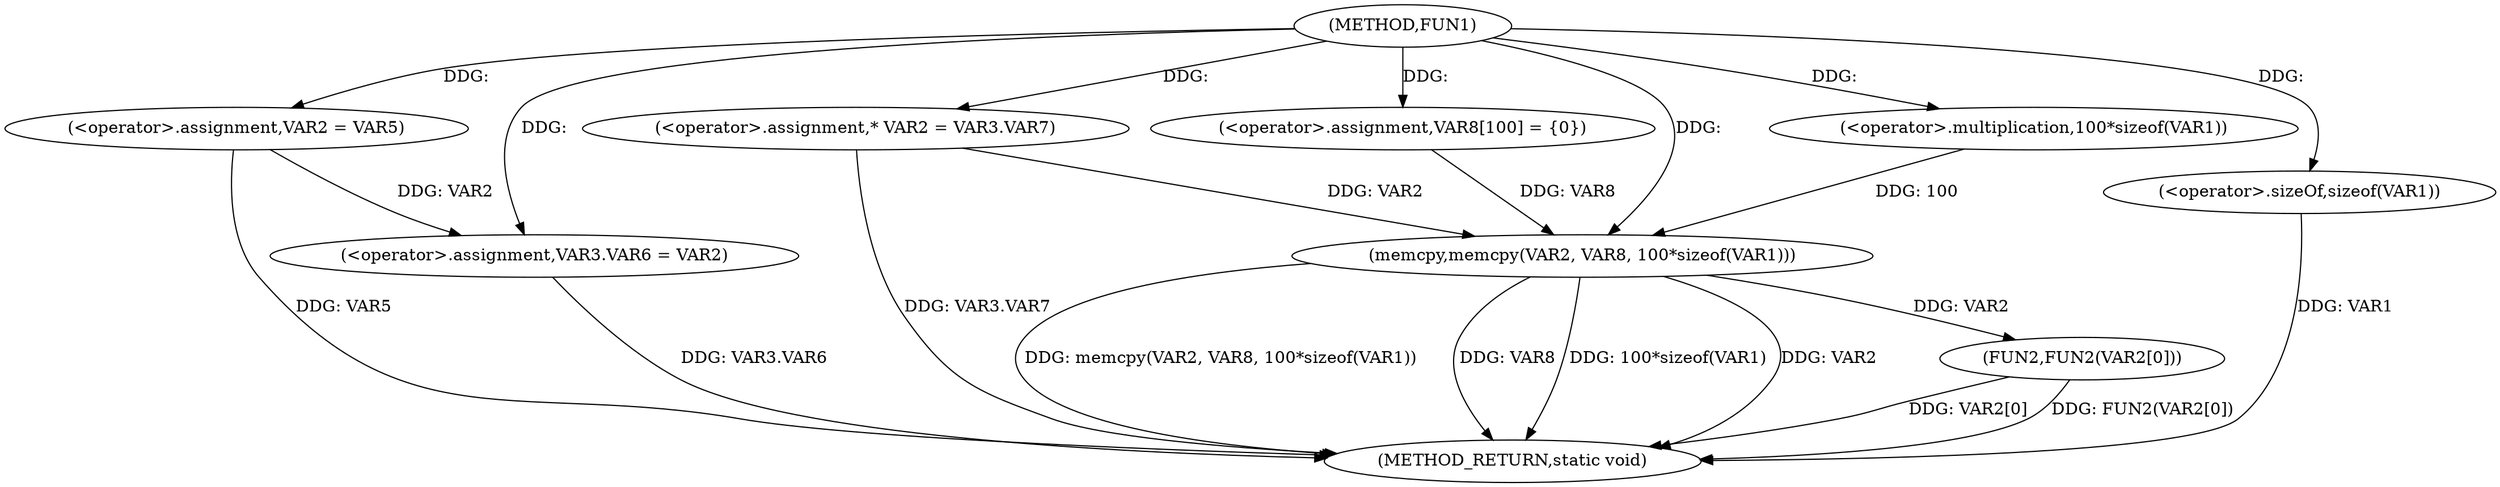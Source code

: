 digraph FUN1 {  
"1000100" [label = "(METHOD,FUN1)" ]
"1000136" [label = "(METHOD_RETURN,static void)" ]
"1000106" [label = "(<operator>.assignment,VAR2 = VAR5)" ]
"1000109" [label = "(<operator>.assignment,VAR3.VAR6 = VAR2)" ]
"1000116" [label = "(<operator>.assignment,* VAR2 = VAR3.VAR7)" ]
"1000123" [label = "(<operator>.assignment,VAR8[100] = {0})" ]
"1000125" [label = "(memcpy,memcpy(VAR2, VAR8, 100*sizeof(VAR1)))" ]
"1000128" [label = "(<operator>.multiplication,100*sizeof(VAR1))" ]
"1000130" [label = "(<operator>.sizeOf,sizeof(VAR1))" ]
"1000132" [label = "(FUN2,FUN2(VAR2[0]))" ]
  "1000125" -> "1000136"  [ label = "DDG: memcpy(VAR2, VAR8, 100*sizeof(VAR1))"] 
  "1000106" -> "1000136"  [ label = "DDG: VAR5"] 
  "1000125" -> "1000136"  [ label = "DDG: VAR8"] 
  "1000116" -> "1000136"  [ label = "DDG: VAR3.VAR7"] 
  "1000132" -> "1000136"  [ label = "DDG: VAR2[0]"] 
  "1000109" -> "1000136"  [ label = "DDG: VAR3.VAR6"] 
  "1000125" -> "1000136"  [ label = "DDG: 100*sizeof(VAR1)"] 
  "1000130" -> "1000136"  [ label = "DDG: VAR1"] 
  "1000125" -> "1000136"  [ label = "DDG: VAR2"] 
  "1000132" -> "1000136"  [ label = "DDG: FUN2(VAR2[0])"] 
  "1000100" -> "1000106"  [ label = "DDG: "] 
  "1000106" -> "1000109"  [ label = "DDG: VAR2"] 
  "1000100" -> "1000109"  [ label = "DDG: "] 
  "1000100" -> "1000116"  [ label = "DDG: "] 
  "1000100" -> "1000123"  [ label = "DDG: "] 
  "1000116" -> "1000125"  [ label = "DDG: VAR2"] 
  "1000100" -> "1000125"  [ label = "DDG: "] 
  "1000123" -> "1000125"  [ label = "DDG: VAR8"] 
  "1000128" -> "1000125"  [ label = "DDG: 100"] 
  "1000100" -> "1000128"  [ label = "DDG: "] 
  "1000100" -> "1000130"  [ label = "DDG: "] 
  "1000125" -> "1000132"  [ label = "DDG: VAR2"] 
}
